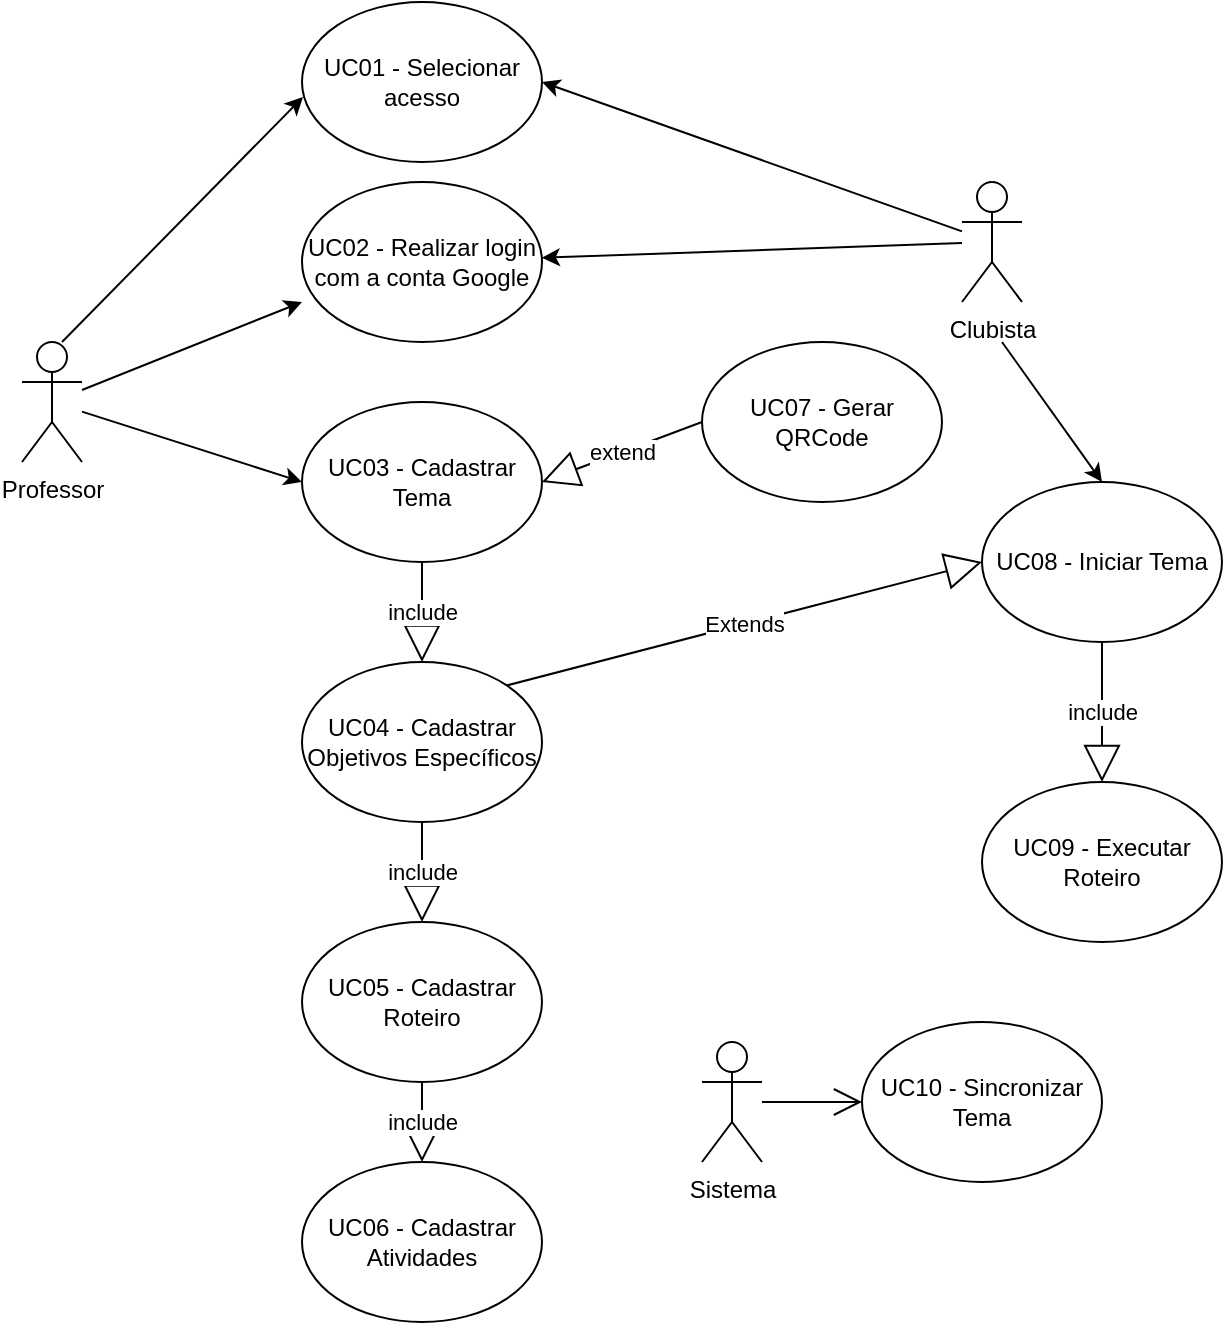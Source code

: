 <mxfile version="14.7.1" type="device"><diagram id="fR_yDUeqqz0sqhcyf4uZ" name="Page-1"><mxGraphModel dx="1640" dy="456" grid="1" gridSize="10" guides="0" tooltips="1" connect="1" arrows="1" fold="1" page="1" pageScale="1" pageWidth="827" pageHeight="1169" math="0" shadow="0"><root><mxCell id="0"/><mxCell id="1" parent="0"/><mxCell id="IyZg1Ygg6T1ZhmjvjGT0-1" value="Professor&lt;br&gt;" style="shape=umlActor;verticalLabelPosition=bottom;verticalAlign=top;html=1;outlineConnect=0;" parent="1" vertex="1"><mxGeometry x="-20" y="230" width="30" height="60" as="geometry"/></mxCell><mxCell id="IyZg1Ygg6T1ZhmjvjGT0-2" value="UC03&amp;nbsp;- Cadastrar Tema" style="ellipse;whiteSpace=wrap;html=1;" parent="1" vertex="1"><mxGeometry x="120" y="260" width="120" height="80" as="geometry"/></mxCell><mxCell id="IyZg1Ygg6T1ZhmjvjGT0-3" value="UC04&amp;nbsp;- Cadastrar Objetivos Específicos" style="ellipse;whiteSpace=wrap;html=1;" parent="1" vertex="1"><mxGeometry x="120" y="390" width="120" height="80" as="geometry"/></mxCell><mxCell id="IyZg1Ygg6T1ZhmjvjGT0-4" value="UC05 - Cadastrar Roteiro" style="ellipse;whiteSpace=wrap;html=1;" parent="1" vertex="1"><mxGeometry x="120" y="520" width="120" height="80" as="geometry"/></mxCell><mxCell id="IyZg1Ygg6T1ZhmjvjGT0-5" value="UC06 - Cadastrar Atividades" style="ellipse;whiteSpace=wrap;html=1;" parent="1" vertex="1"><mxGeometry x="120" y="640" width="120" height="80" as="geometry"/></mxCell><mxCell id="IyZg1Ygg6T1ZhmjvjGT0-13" value="Clubista" style="shape=umlActor;verticalLabelPosition=bottom;verticalAlign=top;html=1;outlineConnect=0;" parent="1" vertex="1"><mxGeometry x="450" y="150" width="30" height="60" as="geometry"/></mxCell><mxCell id="IyZg1Ygg6T1ZhmjvjGT0-14" value="UC08 - Iniciar Tema" style="ellipse;whiteSpace=wrap;html=1;" parent="1" vertex="1"><mxGeometry x="460" y="300" width="120" height="80" as="geometry"/></mxCell><mxCell id="IyZg1Ygg6T1ZhmjvjGT0-24" value="UC07&amp;nbsp;- Gerar QRCode" style="ellipse;whiteSpace=wrap;html=1;" parent="1" vertex="1"><mxGeometry x="320" y="230" width="120" height="80" as="geometry"/></mxCell><mxCell id="IyZg1Ygg6T1ZhmjvjGT0-28" value="UC02 - Realizar login com a conta Google" style="ellipse;whiteSpace=wrap;html=1;" parent="1" vertex="1"><mxGeometry x="120" y="150" width="120" height="80" as="geometry"/></mxCell><mxCell id="6pl0fIYA1Mqk8aI-K8Z3-2" value="" style="endArrow=classic;html=1;" edge="1" parent="1" source="IyZg1Ygg6T1ZhmjvjGT0-13" target="IyZg1Ygg6T1ZhmjvjGT0-28"><mxGeometry width="50" height="50" relative="1" as="geometry"><mxPoint x="380" y="181" as="sourcePoint"/><mxPoint x="140" y="260" as="targetPoint"/></mxGeometry></mxCell><mxCell id="6pl0fIYA1Mqk8aI-K8Z3-3" value="" style="endArrow=classic;html=1;entryX=0.004;entryY=0.594;entryDx=0;entryDy=0;entryPerimeter=0;exitX=0.667;exitY=0;exitDx=0;exitDy=0;exitPerimeter=0;" edge="1" parent="1" source="IyZg1Ygg6T1ZhmjvjGT0-1" target="6pl0fIYA1Mqk8aI-K8Z3-5"><mxGeometry width="50" height="50" relative="1" as="geometry"><mxPoint y="220" as="sourcePoint"/><mxPoint x="140" y="260" as="targetPoint"/></mxGeometry></mxCell><mxCell id="6pl0fIYA1Mqk8aI-K8Z3-4" value="UC09 - Executar Roteiro" style="ellipse;whiteSpace=wrap;html=1;" vertex="1" parent="1"><mxGeometry x="460" y="450" width="120" height="80" as="geometry"/></mxCell><mxCell id="6pl0fIYA1Mqk8aI-K8Z3-5" value="UC01&amp;nbsp;- Selecionar acesso" style="ellipse;whiteSpace=wrap;html=1;" vertex="1" parent="1"><mxGeometry x="120" y="60" width="120" height="80" as="geometry"/></mxCell><mxCell id="6pl0fIYA1Mqk8aI-K8Z3-6" value="" style="endArrow=classic;html=1;entryX=1;entryY=0.5;entryDx=0;entryDy=0;" edge="1" parent="1" source="IyZg1Ygg6T1ZhmjvjGT0-13" target="6pl0fIYA1Mqk8aI-K8Z3-5"><mxGeometry width="50" height="50" relative="1" as="geometry"><mxPoint x="450" y="120" as="sourcePoint"/><mxPoint x="140" y="270" as="targetPoint"/></mxGeometry></mxCell><mxCell id="6pl0fIYA1Mqk8aI-K8Z3-7" value="" style="endArrow=classic;html=1;" edge="1" parent="1" source="IyZg1Ygg6T1ZhmjvjGT0-1"><mxGeometry width="50" height="50" relative="1" as="geometry"><mxPoint x="10" y="240" as="sourcePoint"/><mxPoint x="120" y="210" as="targetPoint"/></mxGeometry></mxCell><mxCell id="6pl0fIYA1Mqk8aI-K8Z3-8" value="" style="endArrow=classic;html=1;entryX=0;entryY=0.5;entryDx=0;entryDy=0;" edge="1" parent="1" source="IyZg1Ygg6T1ZhmjvjGT0-1" target="IyZg1Ygg6T1ZhmjvjGT0-2"><mxGeometry width="50" height="50" relative="1" as="geometry"><mxPoint x="20" y="250" as="sourcePoint"/><mxPoint x="140" y="270" as="targetPoint"/></mxGeometry></mxCell><mxCell id="6pl0fIYA1Mqk8aI-K8Z3-13" value="" style="endArrow=classic;html=1;entryX=0.5;entryY=0;entryDx=0;entryDy=0;" edge="1" parent="1" target="IyZg1Ygg6T1ZhmjvjGT0-14"><mxGeometry width="50" height="50" relative="1" as="geometry"><mxPoint x="470" y="230" as="sourcePoint"/><mxPoint x="450" y="270" as="targetPoint"/></mxGeometry></mxCell><mxCell id="6pl0fIYA1Mqk8aI-K8Z3-15" value="extend" style="endArrow=block;endSize=16;endFill=0;html=1;exitX=0;exitY=0.5;exitDx=0;exitDy=0;entryX=1;entryY=0.5;entryDx=0;entryDy=0;" edge="1" parent="1" source="IyZg1Ygg6T1ZhmjvjGT0-24" target="IyZg1Ygg6T1ZhmjvjGT0-2"><mxGeometry width="160" relative="1" as="geometry"><mxPoint x="190" y="360" as="sourcePoint"/><mxPoint x="350" y="360" as="targetPoint"/></mxGeometry></mxCell><mxCell id="6pl0fIYA1Mqk8aI-K8Z3-16" value="Sistema&lt;br&gt;" style="shape=umlActor;verticalLabelPosition=bottom;verticalAlign=top;html=1;" vertex="1" parent="1"><mxGeometry x="320" y="580" width="30" height="60" as="geometry"/></mxCell><mxCell id="6pl0fIYA1Mqk8aI-K8Z3-17" value="UC10 - Sincronizar Tema" style="ellipse;whiteSpace=wrap;html=1;" vertex="1" parent="1"><mxGeometry x="400" y="570" width="120" height="80" as="geometry"/></mxCell><mxCell id="6pl0fIYA1Mqk8aI-K8Z3-18" value="" style="endArrow=open;endFill=1;endSize=12;html=1;entryX=0;entryY=0.5;entryDx=0;entryDy=0;" edge="1" parent="1" source="6pl0fIYA1Mqk8aI-K8Z3-16" target="6pl0fIYA1Mqk8aI-K8Z3-17"><mxGeometry width="160" relative="1" as="geometry"><mxPoint x="440" y="640" as="sourcePoint"/><mxPoint x="560" y="450" as="targetPoint"/></mxGeometry></mxCell><mxCell id="6pl0fIYA1Mqk8aI-K8Z3-19" value="include" style="endArrow=block;endSize=16;endFill=0;html=1;exitX=0.5;exitY=1;exitDx=0;exitDy=0;entryX=0.5;entryY=0;entryDx=0;entryDy=0;" edge="1" parent="1" source="IyZg1Ygg6T1ZhmjvjGT0-2" target="IyZg1Ygg6T1ZhmjvjGT0-3"><mxGeometry width="160" relative="1" as="geometry"><mxPoint x="190" y="360" as="sourcePoint"/><mxPoint x="350" y="360" as="targetPoint"/></mxGeometry></mxCell><mxCell id="6pl0fIYA1Mqk8aI-K8Z3-21" value="include" style="endArrow=block;endSize=16;endFill=0;html=1;exitX=0.5;exitY=1;exitDx=0;exitDy=0;entryX=0.5;entryY=0;entryDx=0;entryDy=0;" edge="1" parent="1" source="IyZg1Ygg6T1ZhmjvjGT0-3" target="IyZg1Ygg6T1ZhmjvjGT0-4"><mxGeometry width="160" relative="1" as="geometry"><mxPoint x="210" y="480" as="sourcePoint"/><mxPoint x="180" y="500" as="targetPoint"/></mxGeometry></mxCell><mxCell id="6pl0fIYA1Mqk8aI-K8Z3-22" value="include" style="endArrow=block;endSize=16;endFill=0;html=1;exitX=0.5;exitY=1;exitDx=0;exitDy=0;entryX=0.5;entryY=0;entryDx=0;entryDy=0;" edge="1" parent="1" source="IyZg1Ygg6T1ZhmjvjGT0-4" target="IyZg1Ygg6T1ZhmjvjGT0-5"><mxGeometry width="160" relative="1" as="geometry"><mxPoint x="250" y="610" as="sourcePoint"/><mxPoint x="250" y="660" as="targetPoint"/></mxGeometry></mxCell><mxCell id="6pl0fIYA1Mqk8aI-K8Z3-23" value="include" style="endArrow=block;endSize=16;endFill=0;html=1;exitX=0.5;exitY=1;exitDx=0;exitDy=0;entryX=0.5;entryY=0;entryDx=0;entryDy=0;" edge="1" parent="1" source="IyZg1Ygg6T1ZhmjvjGT0-14" target="6pl0fIYA1Mqk8aI-K8Z3-4"><mxGeometry width="160" relative="1" as="geometry"><mxPoint x="539.58" y="220" as="sourcePoint"/><mxPoint x="540" y="240" as="targetPoint"/></mxGeometry></mxCell><mxCell id="6pl0fIYA1Mqk8aI-K8Z3-24" value="Extends" style="endArrow=block;endSize=16;endFill=0;html=1;exitX=1;exitY=0;exitDx=0;exitDy=0;entryX=0;entryY=0.5;entryDx=0;entryDy=0;" edge="1" parent="1" source="IyZg1Ygg6T1ZhmjvjGT0-3" target="IyZg1Ygg6T1ZhmjvjGT0-14"><mxGeometry width="160" relative="1" as="geometry"><mxPoint x="240" y="400" as="sourcePoint"/><mxPoint x="450" y="390" as="targetPoint"/></mxGeometry></mxCell></root></mxGraphModel></diagram></mxfile>
